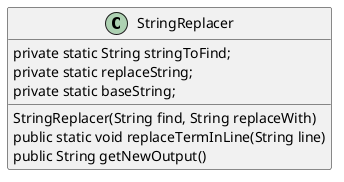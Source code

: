 @startuml
'https://plantuml.com/class-diagram


class StringReplacer {

private static String stringToFind;
private static replaceString;
private static baseString;

StringReplacer(String find, String replaceWith)
public static void replaceTermInLine(String line)
public String getNewOutput()

}



@enduml